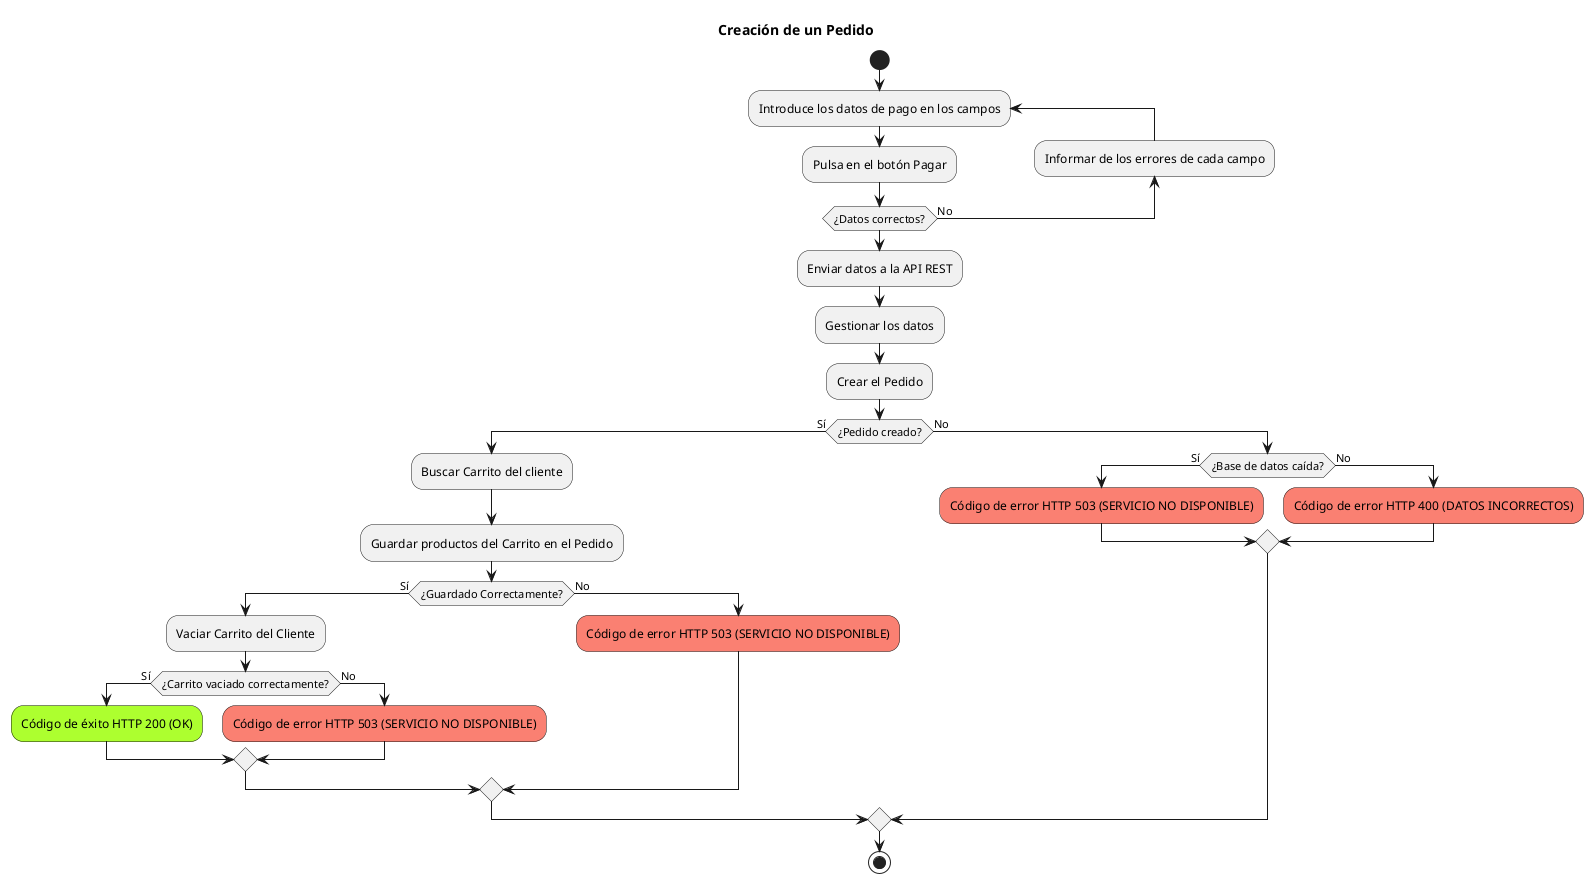 @startuml
title Creación de un Pedido

start

repeat :Introduce los datos de pago en los campos;
    :Pulsa en el botón Pagar;
    backward:Informar de los errores de cada campo;
repeat while (¿Datos correctos?) is (No)
:Enviar datos a la API REST;
:Gestionar los datos;
:Crear el Pedido;
if (¿Pedido creado?) then (Sí)
    :Buscar Carrito del cliente;
    :Guardar productos del Carrito en el Pedido;
    if (¿Guardado Correctamente?) then (Sí)
        :Vaciar Carrito del Cliente;
        if (¿Carrito vaciado correctamente?) then (Sí)
            #greenyellow:Código de éxito HTTP 200 (OK);
        else (No)
            #salmon:Código de error HTTP 503 (SERVICIO NO DISPONIBLE);
        endif
    else (No)
        #salmon:Código de error HTTP 503 (SERVICIO NO DISPONIBLE);
    endif
else (No)
    if (¿Base de datos caída?) then (Sí)
        #salmon:Código de error HTTP 503 (SERVICIO NO DISPONIBLE);
    else (No)
        #salmon:Código de error HTTP 400 (DATOS INCORRECTOS);
    endif
endif

stop
@enduml